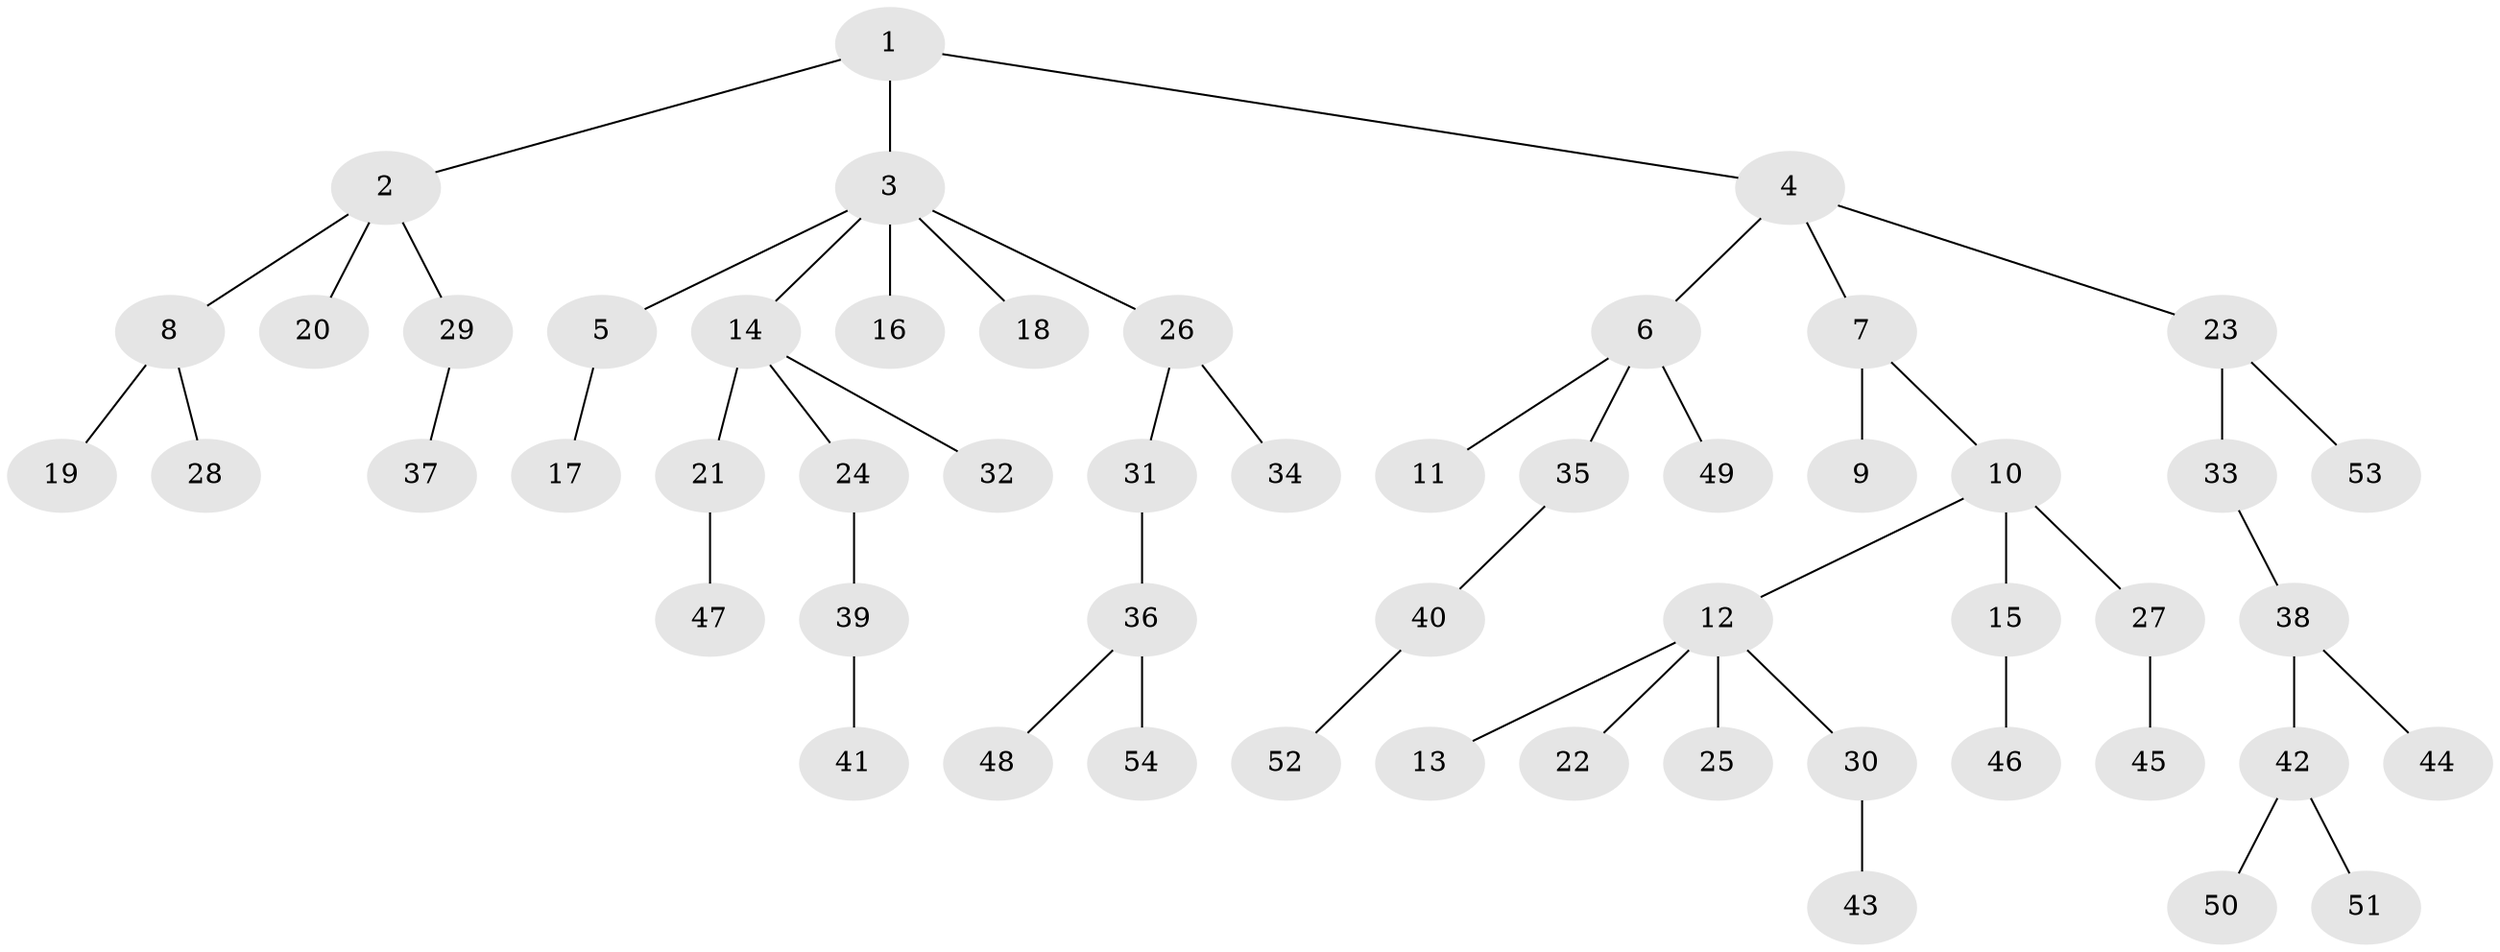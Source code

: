 // Generated by graph-tools (version 1.1) at 2025/15/03/09/25 04:15:22]
// undirected, 54 vertices, 53 edges
graph export_dot {
graph [start="1"]
  node [color=gray90,style=filled];
  1;
  2;
  3;
  4;
  5;
  6;
  7;
  8;
  9;
  10;
  11;
  12;
  13;
  14;
  15;
  16;
  17;
  18;
  19;
  20;
  21;
  22;
  23;
  24;
  25;
  26;
  27;
  28;
  29;
  30;
  31;
  32;
  33;
  34;
  35;
  36;
  37;
  38;
  39;
  40;
  41;
  42;
  43;
  44;
  45;
  46;
  47;
  48;
  49;
  50;
  51;
  52;
  53;
  54;
  1 -- 2;
  1 -- 3;
  1 -- 4;
  2 -- 8;
  2 -- 20;
  2 -- 29;
  3 -- 5;
  3 -- 14;
  3 -- 16;
  3 -- 18;
  3 -- 26;
  4 -- 6;
  4 -- 7;
  4 -- 23;
  5 -- 17;
  6 -- 11;
  6 -- 35;
  6 -- 49;
  7 -- 9;
  7 -- 10;
  8 -- 19;
  8 -- 28;
  10 -- 12;
  10 -- 15;
  10 -- 27;
  12 -- 13;
  12 -- 22;
  12 -- 25;
  12 -- 30;
  14 -- 21;
  14 -- 24;
  14 -- 32;
  15 -- 46;
  21 -- 47;
  23 -- 33;
  23 -- 53;
  24 -- 39;
  26 -- 31;
  26 -- 34;
  27 -- 45;
  29 -- 37;
  30 -- 43;
  31 -- 36;
  33 -- 38;
  35 -- 40;
  36 -- 48;
  36 -- 54;
  38 -- 42;
  38 -- 44;
  39 -- 41;
  40 -- 52;
  42 -- 50;
  42 -- 51;
}

